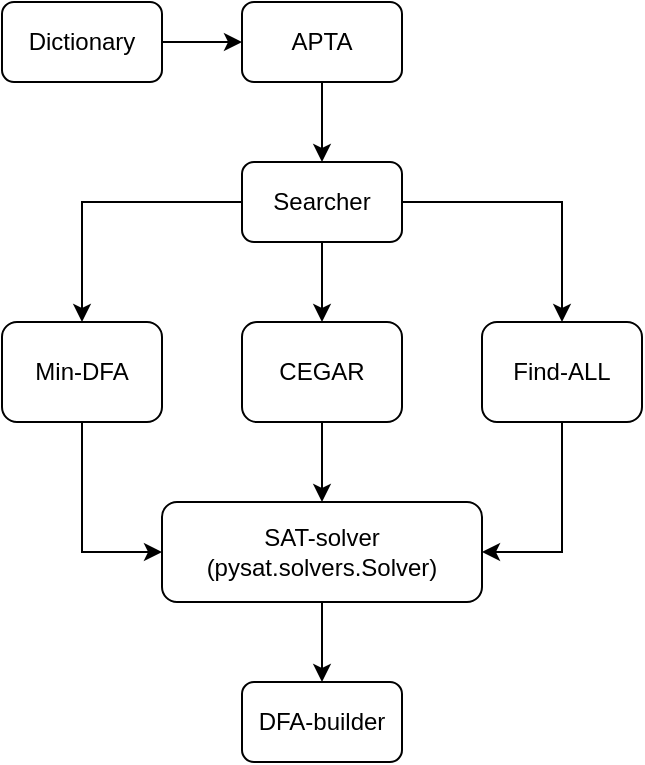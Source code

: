 <mxfile version="13.8.5" type="device" pages="4"><diagram id="UI6EhXO4541W2Cjc2Ph_" name="overall"><mxGraphModel dx="1104" dy="531" grid="1" gridSize="10" guides="1" tooltips="1" connect="1" arrows="1" fold="1" page="1" pageScale="1" pageWidth="850" pageHeight="1100" math="0" shadow="0"><root><mxCell id="0"/><mxCell id="1" parent="0"/><mxCell id="AEsrXafkMakyzMRekHRZ-14" style="edgeStyle=orthogonalEdgeStyle;rounded=0;orthogonalLoop=1;jettySize=auto;html=1;entryX=0;entryY=0.5;entryDx=0;entryDy=0;startArrow=none;startFill=0;" parent="1" source="AEsrXafkMakyzMRekHRZ-3" target="AEsrXafkMakyzMRekHRZ-4" edge="1"><mxGeometry relative="1" as="geometry"/></mxCell><mxCell id="AEsrXafkMakyzMRekHRZ-3" value="Dictionary" style="rounded=1;whiteSpace=wrap;html=1;" parent="1" vertex="1"><mxGeometry x="140" y="70" width="80" height="40" as="geometry"/></mxCell><mxCell id="AEsrXafkMakyzMRekHRZ-15" style="edgeStyle=orthogonalEdgeStyle;rounded=0;orthogonalLoop=1;jettySize=auto;html=1;startArrow=none;startFill=0;entryX=0.5;entryY=0;entryDx=0;entryDy=0;" parent="1" source="AEsrXafkMakyzMRekHRZ-4" target="AEsrXafkMakyzMRekHRZ-5" edge="1"><mxGeometry relative="1" as="geometry"><mxPoint x="300" y="140" as="targetPoint"/></mxGeometry></mxCell><mxCell id="AEsrXafkMakyzMRekHRZ-4" value="APTA" style="rounded=1;whiteSpace=wrap;html=1;" parent="1" vertex="1"><mxGeometry x="260" y="70" width="80" height="40" as="geometry"/></mxCell><mxCell id="AEsrXafkMakyzMRekHRZ-16" style="edgeStyle=orthogonalEdgeStyle;rounded=0;orthogonalLoop=1;jettySize=auto;html=1;entryX=0.5;entryY=0;entryDx=0;entryDy=0;startArrow=none;startFill=0;" parent="1" source="AEsrXafkMakyzMRekHRZ-5" target="AEsrXafkMakyzMRekHRZ-7" edge="1"><mxGeometry relative="1" as="geometry"/></mxCell><mxCell id="AEsrXafkMakyzMRekHRZ-17" style="edgeStyle=orthogonalEdgeStyle;rounded=0;orthogonalLoop=1;jettySize=auto;html=1;entryX=0.5;entryY=0;entryDx=0;entryDy=0;startArrow=none;startFill=0;" parent="1" source="AEsrXafkMakyzMRekHRZ-5" target="AEsrXafkMakyzMRekHRZ-8" edge="1"><mxGeometry relative="1" as="geometry"/></mxCell><mxCell id="AEsrXafkMakyzMRekHRZ-18" style="edgeStyle=orthogonalEdgeStyle;rounded=0;orthogonalLoop=1;jettySize=auto;html=1;entryX=0.5;entryY=0;entryDx=0;entryDy=0;startArrow=none;startFill=0;" parent="1" source="AEsrXafkMakyzMRekHRZ-5" target="AEsrXafkMakyzMRekHRZ-9" edge="1"><mxGeometry relative="1" as="geometry"/></mxCell><mxCell id="AEsrXafkMakyzMRekHRZ-5" value="Searcher" style="rounded=1;whiteSpace=wrap;html=1;" parent="1" vertex="1"><mxGeometry x="260" y="150" width="80" height="40" as="geometry"/></mxCell><mxCell id="AEsrXafkMakyzMRekHRZ-20" style="edgeStyle=orthogonalEdgeStyle;rounded=0;orthogonalLoop=1;jettySize=auto;html=1;entryX=0.5;entryY=0;entryDx=0;entryDy=0;startArrow=none;startFill=0;" parent="1" source="AEsrXafkMakyzMRekHRZ-7" target="AEsrXafkMakyzMRekHRZ-12" edge="1"><mxGeometry relative="1" as="geometry"/></mxCell><mxCell id="AEsrXafkMakyzMRekHRZ-7" value="CEGAR" style="rounded=1;whiteSpace=wrap;html=1;" parent="1" vertex="1"><mxGeometry x="260" y="230" width="80" height="50" as="geometry"/></mxCell><mxCell id="AEsrXafkMakyzMRekHRZ-22" style="edgeStyle=orthogonalEdgeStyle;rounded=0;orthogonalLoop=1;jettySize=auto;html=1;entryX=0;entryY=0.5;entryDx=0;entryDy=0;startArrow=none;startFill=0;exitX=0.5;exitY=1;exitDx=0;exitDy=0;" parent="1" source="AEsrXafkMakyzMRekHRZ-8" target="AEsrXafkMakyzMRekHRZ-12" edge="1"><mxGeometry relative="1" as="geometry"/></mxCell><mxCell id="AEsrXafkMakyzMRekHRZ-8" value="Min-DFA" style="rounded=1;whiteSpace=wrap;html=1;" parent="1" vertex="1"><mxGeometry x="140" y="230" width="80" height="50" as="geometry"/></mxCell><mxCell id="AEsrXafkMakyzMRekHRZ-19" style="edgeStyle=orthogonalEdgeStyle;rounded=0;orthogonalLoop=1;jettySize=auto;html=1;entryX=1;entryY=0.5;entryDx=0;entryDy=0;startArrow=none;startFill=0;exitX=0.5;exitY=1;exitDx=0;exitDy=0;" parent="1" source="AEsrXafkMakyzMRekHRZ-9" target="AEsrXafkMakyzMRekHRZ-12" edge="1"><mxGeometry relative="1" as="geometry"/></mxCell><mxCell id="AEsrXafkMakyzMRekHRZ-9" value="Find-ALL" style="rounded=1;whiteSpace=wrap;html=1;" parent="1" vertex="1"><mxGeometry x="380" y="230" width="80" height="50" as="geometry"/></mxCell><mxCell id="AEsrXafkMakyzMRekHRZ-11" value="DFA-builder" style="rounded=1;whiteSpace=wrap;html=1;" parent="1" vertex="1"><mxGeometry x="260" y="410" width="80" height="40" as="geometry"/></mxCell><mxCell id="AEsrXafkMakyzMRekHRZ-23" style="edgeStyle=orthogonalEdgeStyle;rounded=0;orthogonalLoop=1;jettySize=auto;html=1;entryX=0.5;entryY=0;entryDx=0;entryDy=0;startArrow=none;startFill=0;" parent="1" source="AEsrXafkMakyzMRekHRZ-12" target="AEsrXafkMakyzMRekHRZ-11" edge="1"><mxGeometry relative="1" as="geometry"/></mxCell><mxCell id="AEsrXafkMakyzMRekHRZ-12" value="SAT-solver&lt;br&gt;(pysat.solvers.Solver)" style="rounded=1;whiteSpace=wrap;html=1;" parent="1" vertex="1"><mxGeometry x="220" y="320" width="160" height="50" as="geometry"/></mxCell></root></mxGraphModel></diagram><diagram id="s-fZ6Fap839oGnN63vyW" name="uml"><mxGraphModel dx="1056" dy="567" grid="1" gridSize="10" guides="1" tooltips="1" connect="1" arrows="1" fold="1" page="1" pageScale="1" pageWidth="850" pageHeight="1100" math="0" shadow="0"><root><mxCell id="tzdY98Utnwm2m1E8MR4t-0"/><mxCell id="tzdY98Utnwm2m1E8MR4t-1" parent="tzdY98Utnwm2m1E8MR4t-0"/><mxCell id="8NbZgjeQa0Ky4-5Zqxc9-8" style="edgeStyle=orthogonalEdgeStyle;rounded=0;orthogonalLoop=1;jettySize=auto;html=1;endArrow=none;endFill=0;startArrow=diamondThin;startFill=0;startSize=10;jumpSize=6;jumpStyle=none;" parent="tzdY98Utnwm2m1E8MR4t-1" source="8NbZgjeQa0Ky4-5Zqxc9-9" target="tzdY98Utnwm2m1E8MR4t-42" edge="1"><mxGeometry relative="1" as="geometry"><Array as="points"><mxPoint x="380" y="221"/><mxPoint x="380" y="345"/></Array></mxGeometry></mxCell><mxCell id="8NbZgjeQa0Ky4-5Zqxc9-19" style="edgeStyle=orthogonalEdgeStyle;rounded=0;orthogonalLoop=1;jettySize=auto;html=1;endArrow=none;endFill=0;startArrow=diamondThin;startFill=0;startSize=10;" parent="tzdY98Utnwm2m1E8MR4t-1" source="8NbZgjeQa0Ky4-5Zqxc9-10" target="8NbZgjeQa0Ky4-5Zqxc9-16" edge="1"><mxGeometry relative="1" as="geometry"><Array as="points"><mxPoint x="360" y="195"/><mxPoint x="360" y="225"/></Array></mxGeometry></mxCell><mxCell id="8NbZgjeQa0Ky4-5Zqxc9-22" style="edgeStyle=orthogonalEdgeStyle;rounded=0;orthogonalLoop=1;jettySize=auto;html=1;endArrow=none;endFill=0;startArrow=diamondThin;startFill=0;startSize=10;" parent="tzdY98Utnwm2m1E8MR4t-1" source="mf8SPEl_xhzNGOwbbLGI-25" target="tzdY98Utnwm2m1E8MR4t-24" edge="1"><mxGeometry relative="1" as="geometry"><Array as="points"><mxPoint x="690" y="247"/><mxPoint x="690" y="285"/></Array></mxGeometry></mxCell><mxCell id="_4c4Aip_WspLR_s8Aqdm-5" value="«interface»&lt;br&gt;&lt;b&gt;SAT Solver&lt;br&gt;&lt;font face=&quot;Lucida Console&quot;&gt;(pysat.solvers.Solver)&lt;/font&gt;&lt;br&gt;&lt;/b&gt;" style="html=1;rounded=0;shadow=0;glass=0;fillColor=none;" parent="tzdY98Utnwm2m1E8MR4t-1" vertex="1"><mxGeometry x="735" y="170" width="185" height="50" as="geometry"/></mxCell><mxCell id="_4c4Aip_WspLR_s8Aqdm-6" style="edgeStyle=orthogonalEdgeStyle;rounded=0;orthogonalLoop=1;jettySize=auto;html=1;endArrow=open;endFill=0;startArrow=none;startFill=0;endSize=10;" parent="tzdY98Utnwm2m1E8MR4t-1" source="8NbZgjeQa0Ky4-5Zqxc9-4" target="_4c4Aip_WspLR_s8Aqdm-5" edge="1"><mxGeometry relative="1" as="geometry"><Array as="points"><mxPoint x="690" y="195"/><mxPoint x="690" y="195"/></Array></mxGeometry></mxCell><mxCell id="8NbZgjeQa0Ky4-5Zqxc9-12" value="APTA" style="swimlane;fontStyle=1;align=center;verticalAlign=top;childLayout=stackLayout;horizontal=1;startSize=26;horizontalStack=0;resizeParent=1;resizeParentMax=0;resizeLast=0;collapsible=1;marginBottom=0;rounded=0;shadow=0;glass=0;fillColor=none;sketch=0;" parent="tzdY98Utnwm2m1E8MR4t-1" vertex="1"><mxGeometry x="150" y="130" width="180" height="52" as="geometry"/></mxCell><mxCell id="mf8SPEl_xhzNGOwbbLGI-5" value="+ add_example(example: str)" style="text;strokeColor=none;fillColor=none;align=left;verticalAlign=top;spacingLeft=4;spacingRight=4;overflow=hidden;rotatable=0;points=[[0,0.5],[1,0.5]];portConstraint=eastwest;" parent="8NbZgjeQa0Ky4-5Zqxc9-12" vertex="1"><mxGeometry y="26" width="180" height="26" as="geometry"/></mxCell><mxCell id="mf8SPEl_xhzNGOwbbLGI-16" style="edgeStyle=orthogonalEdgeStyle;rounded=0;orthogonalLoop=1;jettySize=auto;html=1;dashed=1;startArrow=none;startFill=0;endArrow=open;endFill=0;startSize=6;endSize=10;" parent="tzdY98Utnwm2m1E8MR4t-1" source="8NbZgjeQa0Ky4-5Zqxc9-4" target="mf8SPEl_xhzNGOwbbLGI-6" edge="1"><mxGeometry relative="1" as="geometry"><Array as="points"><mxPoint x="530" y="340"/><mxPoint x="530" y="340"/></Array></mxGeometry></mxCell><mxCell id="8NbZgjeQa0Ky4-5Zqxc9-4" value="LSUS" style="swimlane;fontStyle=1;align=center;verticalAlign=top;childLayout=stackLayout;horizontal=1;startSize=26;horizontalStack=0;resizeParent=1;resizeParentMax=0;resizeLast=0;collapsible=1;marginBottom=0;rounded=0;shadow=0;glass=0;fillColor=none;" parent="tzdY98Utnwm2m1E8MR4t-1" vertex="1"><mxGeometry x="400" y="130" width="260" height="164" as="geometry"/></mxCell><mxCell id="8NbZgjeQa0Ky4-5Zqxc9-5" value="+ apta: APTA" style="text;strokeColor=none;fillColor=none;align=left;verticalAlign=top;spacingLeft=4;spacingRight=4;overflow=hidden;rotatable=0;points=[[0,0.5],[1,0.5]];portConstraint=eastwest;" parent="8NbZgjeQa0Ky4-5Zqxc9-4" vertex="1"><mxGeometry y="26" width="260" height="26" as="geometry"/></mxCell><mxCell id="8NbZgjeQa0Ky4-5Zqxc9-10" value="+ ig: InconsistencyGraph" style="text;strokeColor=none;fillColor=none;align=left;verticalAlign=top;spacingLeft=4;spacingRight=4;overflow=hidden;rotatable=0;points=[[0,0.5],[1,0.5]];portConstraint=eastwest;" parent="8NbZgjeQa0Ky4-5Zqxc9-4" vertex="1"><mxGeometry y="52" width="260" height="26" as="geometry"/></mxCell><mxCell id="8NbZgjeQa0Ky4-5Zqxc9-9" value="+ cg: ClauseGenerator" style="text;strokeColor=none;fillColor=none;align=left;verticalAlign=top;spacingLeft=4;spacingRight=4;overflow=hidden;rotatable=0;points=[[0,0.5],[1,0.5]];portConstraint=eastwest;" parent="8NbZgjeQa0Ky4-5Zqxc9-4" vertex="1"><mxGeometry y="78" width="260" height="26" as="geometry"/></mxCell><mxCell id="mf8SPEl_xhzNGOwbbLGI-25" value="+ ep: ExamplesProvider" style="text;strokeColor=none;fillColor=none;align=left;verticalAlign=top;spacingLeft=4;spacingRight=4;overflow=hidden;rotatable=0;points=[[0,0.5],[1,0.5]];portConstraint=eastwest;" parent="8NbZgjeQa0Ky4-5Zqxc9-4" vertex="1"><mxGeometry y="104" width="260" height="26" as="geometry"/></mxCell><mxCell id="8NbZgjeQa0Ky4-5Zqxc9-6" value="" style="line;strokeWidth=1;fillColor=none;align=left;verticalAlign=middle;spacingTop=-1;spacingLeft=3;spacingRight=3;rotatable=0;labelPosition=right;points=[];portConstraint=eastwest;" parent="8NbZgjeQa0Ky4-5Zqxc9-4" vertex="1"><mxGeometry y="130" width="260" height="8" as="geometry"/></mxCell><mxCell id="8NbZgjeQa0Ky4-5Zqxc9-7" value="+ search(lower_bound, upper_bound): DFA" style="text;strokeColor=none;fillColor=none;align=left;verticalAlign=top;spacingLeft=4;spacingRight=4;overflow=hidden;rotatable=0;points=[[0,0.5],[1,0.5]];portConstraint=eastwest;" parent="8NbZgjeQa0Ky4-5Zqxc9-4" vertex="1"><mxGeometry y="138" width="260" height="26" as="geometry"/></mxCell><mxCell id="8NbZgjeQa0Ky4-5Zqxc9-16" value="InconsistencyGraph" style="swimlane;fontStyle=1;align=center;verticalAlign=top;childLayout=stackLayout;horizontal=1;startSize=30;horizontalStack=0;resizeParent=1;resizeParentMax=0;resizeLast=0;collapsible=1;marginBottom=0;rounded=0;shadow=0;glass=0;fillColor=none;" parent="tzdY98Utnwm2m1E8MR4t-1" vertex="1"><mxGeometry x="150" y="210" width="180" height="90" as="geometry"/></mxCell><mxCell id="mf8SPEl_xhzNGOwbbLGI-18" value="+ apta: APTA" style="text;strokeColor=none;fillColor=none;align=left;verticalAlign=top;spacingLeft=4;spacingRight=4;overflow=hidden;rotatable=0;points=[[0,0.5],[1,0.5]];portConstraint=eastwest;" parent="8NbZgjeQa0Ky4-5Zqxc9-16" vertex="1"><mxGeometry y="30" width="180" height="26" as="geometry"/></mxCell><mxCell id="mf8SPEl_xhzNGOwbbLGI-24" value="" style="line;strokeWidth=1;fillColor=none;align=left;verticalAlign=middle;spacingTop=-1;spacingLeft=3;spacingRight=3;rotatable=0;labelPosition=right;points=[];portConstraint=eastwest;rounded=0;shadow=0;glass=0;sketch=0;" parent="8NbZgjeQa0Ky4-5Zqxc9-16" vertex="1"><mxGeometry y="56" width="180" height="8" as="geometry"/></mxCell><mxCell id="mf8SPEl_xhzNGOwbbLGI-22" value="+ update(new_nodes_from: int)" style="text;strokeColor=none;fillColor=none;align=left;verticalAlign=top;spacingLeft=4;spacingRight=4;overflow=hidden;rotatable=0;points=[[0,0.5],[1,0.5]];portConstraint=eastwest;" parent="8NbZgjeQa0Ky4-5Zqxc9-16" vertex="1"><mxGeometry y="64" width="180" height="26" as="geometry"/></mxCell><mxCell id="mf8SPEl_xhzNGOwbbLGI-6" value="DFA" style="swimlane;fontStyle=1;align=center;verticalAlign=top;childLayout=stackLayout;horizontal=1;startSize=26;horizontalStack=0;resizeParent=1;resizeParentMax=0;resizeLast=0;collapsible=1;marginBottom=0;rounded=0;shadow=0;glass=0;sketch=0;" parent="tzdY98Utnwm2m1E8MR4t-1" vertex="1"><mxGeometry x="400" y="380" width="260" height="170" as="geometry"/></mxCell><mxCell id="mf8SPEl_xhzNGOwbbLGI-7" value="+ states: List[DFA.State]" style="text;strokeColor=none;fillColor=none;align=left;verticalAlign=top;spacingLeft=4;spacingRight=4;overflow=hidden;rotatable=0;points=[[0,0.5],[1,0.5]];portConstraint=eastwest;" parent="mf8SPEl_xhzNGOwbbLGI-6" vertex="1"><mxGeometry y="26" width="260" height="26" as="geometry"/></mxCell><mxCell id="mf8SPEl_xhzNGOwbbLGI-8" value="" style="line;strokeWidth=1;fillColor=none;align=left;verticalAlign=middle;spacingTop=-1;spacingLeft=3;spacingRight=3;rotatable=0;labelPosition=right;points=[];portConstraint=eastwest;" parent="mf8SPEl_xhzNGOwbbLGI-6" vertex="1"><mxGeometry y="52" width="260" height="8" as="geometry"/></mxCell><mxCell id="mf8SPEl_xhzNGOwbbLGI-9" value="+ add_state(accepting: bool)" style="text;strokeColor=none;fillColor=none;align=left;verticalAlign=top;spacingLeft=4;spacingRight=4;overflow=hidden;rotatable=0;points=[[0,0.5],[1,0.5]];portConstraint=eastwest;" parent="mf8SPEl_xhzNGOwbbLGI-6" vertex="1"><mxGeometry y="60" width="260" height="26" as="geometry"/></mxCell><mxCell id="mf8SPEl_xhzNGOwbbLGI-10" value="+ add_transition(from: int, label: str, to: int)" style="text;strokeColor=none;fillColor=none;align=left;verticalAlign=top;spacingLeft=4;spacingRight=4;overflow=hidden;rotatable=0;points=[[0,0.5],[1,0.5]];portConstraint=eastwest;" parent="mf8SPEl_xhzNGOwbbLGI-6" vertex="1"><mxGeometry y="86" width="260" height="26" as="geometry"/></mxCell><mxCell id="mf8SPEl_xhzNGOwbbLGI-15" value="+ run(word: List[str]): bool" style="text;strokeColor=none;fillColor=none;align=left;verticalAlign=top;spacingLeft=4;spacingRight=4;overflow=hidden;rotatable=0;points=[[0,0.5],[1,0.5]];portConstraint=eastwest;" parent="mf8SPEl_xhzNGOwbbLGI-6" vertex="1"><mxGeometry y="112" width="260" height="26" as="geometry"/></mxCell><mxCell id="mf8SPEl_xhzNGOwbbLGI-29" value="+ check_consistency(examples: List[str]): bool" style="text;strokeColor=none;fillColor=none;align=left;verticalAlign=top;spacingLeft=4;spacingRight=4;overflow=hidden;rotatable=0;points=[[0,0.5],[1,0.5]];portConstraint=eastwest;" parent="mf8SPEl_xhzNGOwbbLGI-6" vertex="1"><mxGeometry y="138" width="260" height="32" as="geometry"/></mxCell><mxCell id="mf8SPEl_xhzNGOwbbLGI-11" style="edgeStyle=orthogonalEdgeStyle;rounded=0;orthogonalLoop=1;jettySize=auto;html=1;endArrow=none;endFill=0;startArrow=diamondThin;startFill=0;strokeWidth=1;startSize=10;" parent="tzdY98Utnwm2m1E8MR4t-1" source="8NbZgjeQa0Ky4-5Zqxc9-5" target="8NbZgjeQa0Ky4-5Zqxc9-12" edge="1"><mxGeometry relative="1" as="geometry"><Array as="points"><mxPoint x="360" y="169"/><mxPoint x="360" y="150"/></Array></mxGeometry></mxCell><mxCell id="tzdY98Utnwm2m1E8MR4t-29" value="LinearAbsolute&#10;ExamplesProvider" style="swimlane;fontStyle=0;childLayout=stackLayout;horizontal=1;startSize=40;fillColor=none;horizontalStack=0;resizeParent=1;resizeParentMax=0;resizeLast=0;collapsible=1;marginBottom=0;spacingTop=0;spacingBottom=0;spacing=0;swimlaneLine=1;verticalAlign=top;shadow=0;rounded=0;" parent="tzdY98Utnwm2m1E8MR4t-1" vertex="1"><mxGeometry x="792.5" y="380" width="130" height="50" as="geometry"/></mxCell><mxCell id="tzdY98Utnwm2m1E8MR4t-37" value="GeometryProgression&#10;ExamplesProvider" style="swimlane;fontStyle=0;childLayout=stackLayout;horizontal=1;startSize=40;horizontalStack=0;resizeParent=1;resizeParentMax=0;resizeLast=0;collapsible=1;marginBottom=0;swimlaneLine=1;verticalAlign=top;fillColor=none;" parent="tzdY98Utnwm2m1E8MR4t-1" vertex="1"><mxGeometry x="792.5" y="520" width="130" height="50" as="geometry"/></mxCell><mxCell id="tzdY98Utnwm2m1E8MR4t-38" value="NonCegar&#10;ExamplesProvider" style="swimlane;fontStyle=0;childLayout=stackLayout;horizontal=1;startSize=40;fillColor=none;horizontalStack=0;resizeParent=1;resizeParentMax=0;resizeLast=0;collapsible=1;marginBottom=0;swimlaneLine=1;" parent="tzdY98Utnwm2m1E8MR4t-1" vertex="1"><mxGeometry x="792.5" y="590" width="130" height="50" as="geometry"/></mxCell><mxCell id="tzdY98Utnwm2m1E8MR4t-33" value="LinearRelative&#10;ExamplesProvider" style="swimlane;fontStyle=0;childLayout=stackLayout;horizontal=1;startSize=40;fillColor=none;horizontalStack=0;resizeParent=1;resizeParentMax=0;resizeLast=0;collapsible=1;marginBottom=0;verticalAlign=top;swimlaneLine=1;" parent="tzdY98Utnwm2m1E8MR4t-1" vertex="1"><mxGeometry x="792.5" y="450" width="130" height="50" as="geometry"/></mxCell><mxCell id="tzdY98Utnwm2m1E8MR4t-24" value="ExamplesProvider" style="swimlane;fontStyle=1;align=center;verticalAlign=top;childLayout=stackLayout;horizontal=1;startSize=30;horizontalStack=0;resizeParent=1;resizeParentMax=0;resizeLast=0;collapsible=1;marginBottom=0;" parent="tzdY98Utnwm2m1E8MR4t-1" vertex="1"><mxGeometry x="712.5" y="270" width="230" height="90" as="geometry"><mxRectangle x="425" y="60" width="140" height="26" as="alternateBounds"/></mxGeometry></mxCell><mxCell id="tzdY98Utnwm2m1E8MR4t-25" value="+ examples: List[str]" style="text;strokeColor=none;fillColor=none;align=left;verticalAlign=top;spacingLeft=4;spacingRight=4;overflow=hidden;rotatable=0;points=[[0,0.5],[1,0.5]];portConstraint=eastwest;" parent="tzdY98Utnwm2m1E8MR4t-24" vertex="1"><mxGeometry y="30" width="230" height="24" as="geometry"/></mxCell><mxCell id="tzdY98Utnwm2m1E8MR4t-26" value="" style="line;strokeWidth=1;fillColor=none;align=left;verticalAlign=middle;spacingTop=-1;spacingLeft=3;spacingRight=3;rotatable=0;labelPosition=right;points=[];portConstraint=eastwest;" parent="tzdY98Utnwm2m1E8MR4t-24" vertex="1"><mxGeometry y="54" width="230" height="8" as="geometry"/></mxCell><mxCell id="tzdY98Utnwm2m1E8MR4t-27" value="+ get_counter_examples(DFA): List[str]" style="text;strokeColor=none;fillColor=none;align=left;verticalAlign=top;spacingLeft=4;spacingRight=4;overflow=hidden;rotatable=0;points=[[0,0.5],[1,0.5]];portConstraint=eastwest;" parent="tzdY98Utnwm2m1E8MR4t-24" vertex="1"><mxGeometry y="62" width="230" height="28" as="geometry"/></mxCell><mxCell id="tzdY98Utnwm2m1E8MR4t-35" style="edgeStyle=orthogonalEdgeStyle;rounded=0;orthogonalLoop=1;jettySize=auto;html=1;endArrow=none;endFill=0;" parent="tzdY98Utnwm2m1E8MR4t-1" source="tzdY98Utnwm2m1E8MR4t-29" edge="1"><mxGeometry x="582.5" y="260" as="geometry"><Array as="points"><mxPoint x="772.5" y="405"/></Array><mxPoint x="773" y="405" as="targetPoint"/></mxGeometry></mxCell><mxCell id="tzdY98Utnwm2m1E8MR4t-41" style="edgeStyle=orthogonalEdgeStyle;rounded=0;orthogonalLoop=1;jettySize=auto;html=1;endArrow=none;endFill=0;" parent="tzdY98Utnwm2m1E8MR4t-1" source="tzdY98Utnwm2m1E8MR4t-37" edge="1"><mxGeometry x="582.5" y="260" as="geometry"><Array as="points"><mxPoint x="772.5" y="545"/></Array><mxPoint x="773" y="545" as="targetPoint"/></mxGeometry></mxCell><mxCell id="tzdY98Utnwm2m1E8MR4t-40" style="edgeStyle=orthogonalEdgeStyle;rounded=0;orthogonalLoop=1;jettySize=auto;html=1;endArrow=block;endFill=0;endSize=10;" parent="tzdY98Utnwm2m1E8MR4t-1" source="tzdY98Utnwm2m1E8MR4t-38" target="tzdY98Utnwm2m1E8MR4t-24" edge="1"><mxGeometry x="582.5" y="260" as="geometry"><mxPoint x="1032.5" y="605" as="sourcePoint"/><mxPoint x="809.534" y="356" as="targetPoint"/><Array as="points"><mxPoint x="772.5" y="615"/></Array></mxGeometry></mxCell><mxCell id="tzdY98Utnwm2m1E8MR4t-34" style="edgeStyle=orthogonalEdgeStyle;rounded=0;orthogonalLoop=1;jettySize=auto;html=1;endArrow=none;endFill=0;startSize=6;endSize=6;" parent="tzdY98Utnwm2m1E8MR4t-1" source="tzdY98Utnwm2m1E8MR4t-33" edge="1"><mxGeometry x="582.5" y="260" as="geometry"><mxPoint x="783.5" y="475" as="sourcePoint"/><mxPoint x="773" y="475" as="targetPoint"/><Array as="points"><mxPoint x="772.5" y="475"/></Array></mxGeometry></mxCell><mxCell id="tzdY98Utnwm2m1E8MR4t-42" value="ClauseGenerator" style="swimlane;fontStyle=1;align=center;verticalAlign=top;childLayout=stackLayout;horizontal=1;startSize=26;horizontalStack=0;resizeParent=1;resizeParentMax=0;resizeLast=0;collapsible=1;marginBottom=0;" parent="tzdY98Utnwm2m1E8MR4t-1" vertex="1"><mxGeometry x="100" y="330" width="230" height="100" as="geometry"><mxRectangle x="425" y="60" width="140" height="26" as="alternateBounds"/></mxGeometry></mxCell><mxCell id="tzdY98Utnwm2m1E8MR4t-44" value="" style="line;strokeWidth=1;fillColor=none;align=left;verticalAlign=middle;spacingTop=-1;spacingLeft=3;spacingRight=3;rotatable=0;labelPosition=right;points=[];portConstraint=eastwest;" parent="tzdY98Utnwm2m1E8MR4t-42" vertex="1"><mxGeometry y="26" width="230" height="8" as="geometry"/></mxCell><mxCell id="tzdY98Utnwm2m1E8MR4t-56" value="+ generate(solver: Solver, size: int)" style="text;strokeColor=none;fillColor=none;align=left;verticalAlign=top;spacingLeft=4;spacingRight=4;overflow=hidden;rotatable=0;points=[[0,0.5],[1,0.5]];portConstraint=eastwest;" parent="tzdY98Utnwm2m1E8MR4t-42" vertex="1"><mxGeometry y="34" width="230" height="26" as="geometry"/></mxCell><mxCell id="tzdY98Utnwm2m1E8MR4t-45" value="+ generate_with_new_counterexamples&#10;    (solver: Solver, size: int)" style="text;strokeColor=none;fillColor=none;align=left;verticalAlign=top;spacingLeft=4;spacingRight=4;overflow=hidden;rotatable=0;points=[[0,0.5],[1,0.5]];portConstraint=eastwest;" parent="tzdY98Utnwm2m1E8MR4t-42" vertex="1"><mxGeometry y="60" width="230" height="40" as="geometry"/></mxCell><mxCell id="tzdY98Utnwm2m1E8MR4t-66" value="NoSymBreaking&#10;ClausesGenerator" style="swimlane;fontStyle=0;childLayout=stackLayout;horizontal=1;startSize=40;fillColor=none;horizontalStack=0;resizeParent=1;resizeParentMax=0;resizeLast=0;collapsible=1;marginBottom=0;rounded=0;shadow=0;" parent="tzdY98Utnwm2m1E8MR4t-1" vertex="1"><mxGeometry x="120" y="590" width="140" height="50" as="geometry"/></mxCell><mxCell id="tzdY98Utnwm2m1E8MR4t-65" value="TightBFS SymBreaking&#10;ClausesGenerator" style="swimlane;fontStyle=0;childLayout=stackLayout;horizontal=1;startSize=40;fillColor=none;horizontalStack=0;resizeParent=1;resizeParentMax=0;resizeLast=0;collapsible=1;marginBottom=0;rounded=0;shadow=0;" parent="tzdY98Utnwm2m1E8MR4t-1" vertex="1"><mxGeometry x="120" y="520" width="140" height="50" as="geometry"/></mxCell><mxCell id="tzdY98Utnwm2m1E8MR4t-61" value="BFS SymBreaking&#10;ClausesGenerator" style="swimlane;fontStyle=0;childLayout=stackLayout;horizontal=1;startSize=40;fillColor=none;horizontalStack=0;resizeParent=1;resizeParentMax=0;resizeLast=0;collapsible=1;marginBottom=0;rounded=0;shadow=0;" parent="tzdY98Utnwm2m1E8MR4t-1" vertex="1"><mxGeometry x="120" y="450" width="140" height="50" as="geometry"/></mxCell><mxCell id="tzdY98Utnwm2m1E8MR4t-67" style="edgeStyle=orthogonalEdgeStyle;rounded=0;orthogonalLoop=1;jettySize=auto;html=1;endArrow=none;endFill=0;" parent="tzdY98Utnwm2m1E8MR4t-1" source="tzdY98Utnwm2m1E8MR4t-61" edge="1"><mxGeometry x="30" y="366" as="geometry"><Array as="points"><mxPoint x="280" y="470"/></Array><mxPoint x="280" y="470" as="targetPoint"/></mxGeometry></mxCell><mxCell id="tzdY98Utnwm2m1E8MR4t-68" style="edgeStyle=orthogonalEdgeStyle;rounded=0;orthogonalLoop=1;jettySize=auto;html=1;endArrow=none;endFill=0;" parent="tzdY98Utnwm2m1E8MR4t-1" source="tzdY98Utnwm2m1E8MR4t-65" edge="1"><mxGeometry x="30" y="366" as="geometry"><Array as="points"><mxPoint x="280" y="540"/></Array><mxPoint x="280" y="540" as="targetPoint"/></mxGeometry></mxCell><mxCell id="tzdY98Utnwm2m1E8MR4t-69" style="edgeStyle=orthogonalEdgeStyle;rounded=0;orthogonalLoop=1;jettySize=auto;html=1;endArrow=block;endFill=0;endSize=10;" parent="tzdY98Utnwm2m1E8MR4t-1" source="tzdY98Utnwm2m1E8MR4t-66" target="tzdY98Utnwm2m1E8MR4t-42" edge="1"><mxGeometry x="30" y="366" as="geometry"><Array as="points"><mxPoint x="280" y="610"/></Array></mxGeometry></mxCell><mxCell id="mf8SPEl_xhzNGOwbbLGI-19" style="edgeStyle=orthogonalEdgeStyle;rounded=0;orthogonalLoop=1;jettySize=auto;html=1;endArrow=none;endFill=0;startArrow=diamondThin;startFill=0;startSize=10;" parent="tzdY98Utnwm2m1E8MR4t-1" source="mf8SPEl_xhzNGOwbbLGI-18" target="8NbZgjeQa0Ky4-5Zqxc9-12" edge="1"><mxGeometry relative="1" as="geometry"><mxPoint x="400" y="299" as="sourcePoint"/><mxPoint x="320" y="116" as="targetPoint"/><Array as="points"><mxPoint x="120" y="255"/><mxPoint x="120" y="150"/></Array></mxGeometry></mxCell></root></mxGraphModel></diagram><diagram id="QV9j1V5ye3fabt44Cfbi" name="cegar"><mxGraphModel dx="898" dy="482" grid="1" gridSize="10" guides="1" tooltips="1" connect="1" arrows="1" fold="1" page="1" pageScale="1" pageWidth="850" pageHeight="1100" math="0" shadow="0"><root><mxCell id="BuFRNdyPjAquF6_o_YYg-0"/><mxCell id="BuFRNdyPjAquF6_o_YYg-1" parent="BuFRNdyPjAquF6_o_YYg-0"/><mxCell id="DpRYv2jWvjmZ_DZPyDbm-5" style="edgeStyle=orthogonalEdgeStyle;rounded=0;orthogonalLoop=1;jettySize=auto;html=1;startArrow=none;startFill=0;" parent="BuFRNdyPjAquF6_o_YYg-1" source="DpRYv2jWvjmZ_DZPyDbm-0" target="DpRYv2jWvjmZ_DZPyDbm-3" edge="1"><mxGeometry relative="1" as="geometry"><mxPoint x="100" y="270" as="targetPoint"/><Array as="points"><mxPoint x="110" y="190"/></Array></mxGeometry></mxCell><mxCell id="DpRYv2jWvjmZ_DZPyDbm-6" style="edgeStyle=orthogonalEdgeStyle;rounded=0;orthogonalLoop=1;jettySize=auto;html=1;startArrow=none;startFill=0;" parent="BuFRNdyPjAquF6_o_YYg-1" source="DpRYv2jWvjmZ_DZPyDbm-0" target="DpRYv2jWvjmZ_DZPyDbm-4" edge="1"><mxGeometry relative="1" as="geometry"><Array as="points"><mxPoint x="250" y="240"/><mxPoint x="250" y="240"/></Array></mxGeometry></mxCell><mxCell id="DpRYv2jWvjmZ_DZPyDbm-13" value="Get counterexamples" style="edgeLabel;html=1;align=left;verticalAlign=middle;resizable=0;points=[];labelBackgroundColor=none;" parent="DpRYv2jWvjmZ_DZPyDbm-6" vertex="1" connectable="0"><mxGeometry x="0.324" y="2" relative="1" as="geometry"><mxPoint x="4" y="-7" as="offset"/></mxGeometry></mxCell><mxCell id="DpRYv2jWvjmZ_DZPyDbm-14" value="Build CNF" style="edgeLabel;html=1;align=right;verticalAlign=bottom;resizable=0;points=[];labelBackgroundColor=none;spacingRight=0;spacingBottom=4;" parent="DpRYv2jWvjmZ_DZPyDbm-6" vertex="1" connectable="0"><mxGeometry x="0.324" y="2" relative="1" as="geometry"><mxPoint x="-92.03" y="-54.83" as="offset"/></mxGeometry></mxCell><mxCell id="DpRYv2jWvjmZ_DZPyDbm-8" style="edgeStyle=orthogonalEdgeStyle;rounded=0;orthogonalLoop=1;jettySize=auto;html=1;startArrow=classic;startFill=1;" parent="BuFRNdyPjAquF6_o_YYg-1" source="DpRYv2jWvjmZ_DZPyDbm-0" target="DpRYv2jWvjmZ_DZPyDbm-7" edge="1"><mxGeometry relative="1" as="geometry"><Array as="points"><mxPoint x="200" y="120"/></Array></mxGeometry></mxCell><mxCell id="DpRYv2jWvjmZ_DZPyDbm-9" value="Update APTA" style="edgeLabel;html=1;align=left;verticalAlign=middle;resizable=0;points=[];spacing=4;spacingTop=0;spacingRight=0;labelBackgroundColor=none;spacingLeft=4;" parent="DpRYv2jWvjmZ_DZPyDbm-8" vertex="1" connectable="0"><mxGeometry x="0.0" y="21" relative="1" as="geometry"><mxPoint x="-1.776e-15" y="-1.03" as="offset"/></mxGeometry></mxCell><mxCell id="yuGZKJxA4YKdAAKl1OZb-8" value="Build APTA" style="edgeLabel;html=1;align=left;verticalAlign=middle;resizable=0;points=[];spacing=4;spacingTop=0;spacingRight=0;labelBackgroundColor=none;spacingLeft=4;" parent="DpRYv2jWvjmZ_DZPyDbm-8" vertex="1" connectable="0"><mxGeometry x="0.0" y="21" relative="1" as="geometry"><mxPoint x="-80.17" y="-57.03" as="offset"/></mxGeometry></mxCell><mxCell id="DpRYv2jWvjmZ_DZPyDbm-10" style="edgeStyle=orthogonalEdgeStyle;rounded=0;orthogonalLoop=1;jettySize=auto;html=1;startArrow=classic;startFill=1;" parent="BuFRNdyPjAquF6_o_YYg-1" source="DpRYv2jWvjmZ_DZPyDbm-0" target="DpRYv2jWvjmZ_DZPyDbm-2" edge="1"><mxGeometry relative="1" as="geometry"><Array as="points"><mxPoint x="330" y="190"/><mxPoint x="330" y="190"/></Array></mxGeometry></mxCell><mxCell id="DpRYv2jWvjmZ_DZPyDbm-11" value="Try synthesize" style="edgeLabel;html=1;align=left;verticalAlign=bottom;resizable=0;points=[];labelBackgroundColor=none;spacingBottom=4;" parent="DpRYv2jWvjmZ_DZPyDbm-10" vertex="1" connectable="0"><mxGeometry x="-0.202" y="2" relative="1" as="geometry"><mxPoint x="-33.93" y="1.97" as="offset"/></mxGeometry></mxCell><mxCell id="DpRYv2jWvjmZ_DZPyDbm-0" value="Searcher&lt;br&gt;(LSUS)" style="rounded=1;whiteSpace=wrap;html=1;" parent="BuFRNdyPjAquF6_o_YYg-1" vertex="1"><mxGeometry x="170" y="160" width="120" height="60" as="geometry"/></mxCell><mxCell id="yuGZKJxA4YKdAAKl1OZb-9" value="" style="edgeStyle=orthogonalEdgeStyle;rounded=0;orthogonalLoop=1;jettySize=auto;html=1;startArrow=none;startFill=0;endArrow=classic;endFill=1;align=left;verticalAlign=middle;spacingLeft=2;" parent="BuFRNdyPjAquF6_o_YYg-1" source="DpRYv2jWvjmZ_DZPyDbm-2" target="yuGZKJxA4YKdAAKl1OZb-0" edge="1"><mxGeometry x="-0.147" relative="1" as="geometry"><Array as="points"><mxPoint x="440" y="230"/><mxPoint x="440" y="230"/></Array><mxPoint as="offset"/></mxGeometry></mxCell><mxCell id="DpRYv2jWvjmZ_DZPyDbm-2" value="DFA" style="rounded=1;whiteSpace=wrap;html=1;" parent="BuFRNdyPjAquF6_o_YYg-1" vertex="1"><mxGeometry x="400" y="170" width="80" height="40" as="geometry"/></mxCell><mxCell id="DpRYv2jWvjmZ_DZPyDbm-3" value="ClauseGenerator" style="rounded=1;whiteSpace=wrap;html=1;" parent="BuFRNdyPjAquF6_o_YYg-1" vertex="1"><mxGeometry x="50" y="257" width="120" height="40" as="geometry"/></mxCell><mxCell id="DpRYv2jWvjmZ_DZPyDbm-4" value="ExamplesProvider" style="rounded=1;whiteSpace=wrap;html=1;" parent="BuFRNdyPjAquF6_o_YYg-1" vertex="1"><mxGeometry x="210" y="257" width="120" height="40" as="geometry"/></mxCell><mxCell id="DpRYv2jWvjmZ_DZPyDbm-7" value="APTA" style="rounded=1;whiteSpace=wrap;html=1;" parent="BuFRNdyPjAquF6_o_YYg-1" vertex="1"><mxGeometry x="70" y="100" width="80" height="40" as="geometry"/></mxCell><mxCell id="yuGZKJxA4YKdAAKl1OZb-7" style="edgeStyle=orthogonalEdgeStyle;rounded=0;orthogonalLoop=1;jettySize=auto;html=1;startArrow=classic;startFill=1;endArrow=none;endFill=0;" parent="BuFRNdyPjAquF6_o_YYg-1" source="mYTcPEyCPpQLJ0L_UZTb-0" target="DpRYv2jWvjmZ_DZPyDbm-0" edge="1"><mxGeometry relative="1" as="geometry"><Array as="points"><mxPoint x="380" y="190"/></Array></mxGeometry></mxCell><mxCell id="mYTcPEyCPpQLJ0L_UZTb-0" value="SAT-solver&lt;br&gt;(pysat.solvers.Solver)" style="rounded=1;whiteSpace=wrap;html=1;" parent="BuFRNdyPjAquF6_o_YYg-1" vertex="1"><mxGeometry x="300" y="60" width="160" height="50" as="geometry"/></mxCell><mxCell id="yuGZKJxA4YKdAAKl1OZb-0" value="Final DFA" style="rounded=1;whiteSpace=wrap;html=1;" parent="BuFRNdyPjAquF6_o_YYg-1" vertex="1"><mxGeometry x="400" y="257" width="80" height="40" as="geometry"/></mxCell><mxCell id="yuGZKJxA4YKdAAKl1OZb-6" style="edgeStyle=orthogonalEdgeStyle;rounded=0;orthogonalLoop=1;jettySize=auto;html=1;startArrow=none;startFill=0;" parent="BuFRNdyPjAquF6_o_YYg-1" source="yuGZKJxA4YKdAAKl1OZb-5" target="DpRYv2jWvjmZ_DZPyDbm-7" edge="1"><mxGeometry relative="1" as="geometry"/></mxCell><mxCell id="yuGZKJxA4YKdAAKl1OZb-5" value="Dict" style="rounded=1;whiteSpace=wrap;html=1;" parent="BuFRNdyPjAquF6_o_YYg-1" vertex="1"><mxGeometry x="70" y="30" width="80" height="40" as="geometry"/></mxCell></root></mxGraphModel></diagram><diagram id="svpJ6YjdEcARR_AzWELj" name="stuff"><mxGraphModel dx="898" dy="482" grid="1" gridSize="10" guides="1" tooltips="1" connect="1" arrows="1" fold="1" page="1" pageScale="1" pageWidth="850" pageHeight="1100" math="0" shadow="0"><root><mxCell id="Zkw9q44IGYhvkYnDsYht-0"/><mxCell id="Zkw9q44IGYhvkYnDsYht-1" parent="Zkw9q44IGYhvkYnDsYht-0"/><mxCell id="OwklXBUBMPdcuV8zDR8b-0" value="ClauseGenerator" style="rounded=1;whiteSpace=wrap;html=1;" parent="Zkw9q44IGYhvkYnDsYht-1" vertex="1"><mxGeometry x="110" y="50" width="120" height="40" as="geometry"/></mxCell><mxCell id="OwklXBUBMPdcuV8zDR8b-1" style="edgeStyle=orthogonalEdgeStyle;rounded=0;orthogonalLoop=1;jettySize=auto;html=1;entryX=0.25;entryY=1;entryDx=0;entryDy=0;endArrow=block;endFill=0;" parent="Zkw9q44IGYhvkYnDsYht-1" source="OwklXBUBMPdcuV8zDR8b-2" target="OwklXBUBMPdcuV8zDR8b-0" edge="1"><mxGeometry relative="1" as="geometry"/></mxCell><mxCell id="OwklXBUBMPdcuV8zDR8b-2" value="BFS SymBreaking&lt;br&gt;ClauseGenerator" style="rounded=1;whiteSpace=wrap;html=1;" parent="Zkw9q44IGYhvkYnDsYht-1" vertex="1"><mxGeometry x="30" y="130" width="120" height="40" as="geometry"/></mxCell><mxCell id="OwklXBUBMPdcuV8zDR8b-3" style="edgeStyle=orthogonalEdgeStyle;rounded=0;orthogonalLoop=1;jettySize=auto;html=1;entryX=0.75;entryY=1;entryDx=0;entryDy=0;endArrow=block;endFill=0;" parent="Zkw9q44IGYhvkYnDsYht-1" source="OwklXBUBMPdcuV8zDR8b-4" target="OwklXBUBMPdcuV8zDR8b-0" edge="1"><mxGeometry relative="1" as="geometry"/></mxCell><mxCell id="OwklXBUBMPdcuV8zDR8b-4" value="TightBFS SymBreaking&lt;br&gt;ClauseGenerator" style="rounded=1;whiteSpace=wrap;html=1;" parent="Zkw9q44IGYhvkYnDsYht-1" vertex="1"><mxGeometry x="180" y="130" width="130" height="40" as="geometry"/></mxCell><mxCell id="OwklXBUBMPdcuV8zDR8b-5" value="ExamplesProvider" style="rounded=1;whiteSpace=wrap;html=1;" parent="Zkw9q44IGYhvkYnDsYht-1" vertex="1"><mxGeometry x="470" y="40" width="120" height="40" as="geometry"/></mxCell><mxCell id="OwklXBUBMPdcuV8zDR8b-6" style="edgeStyle=orthogonalEdgeStyle;rounded=0;orthogonalLoop=1;jettySize=auto;html=1;entryX=0;entryY=0.5;entryDx=0;entryDy=0;endArrow=block;endFill=0;" parent="Zkw9q44IGYhvkYnDsYht-1" source="OwklXBUBMPdcuV8zDR8b-7" target="OwklXBUBMPdcuV8zDR8b-5" edge="1"><mxGeometry relative="1" as="geometry"/></mxCell><mxCell id="OwklXBUBMPdcuV8zDR8b-7" value="LinearAbsolute&lt;br&gt;ExamplesProvider" style="rounded=1;whiteSpace=wrap;html=1;" parent="Zkw9q44IGYhvkYnDsYht-1" vertex="1"><mxGeometry x="350" y="120" width="120" height="40" as="geometry"/></mxCell><mxCell id="OwklXBUBMPdcuV8zDR8b-8" style="edgeStyle=orthogonalEdgeStyle;rounded=0;orthogonalLoop=1;jettySize=auto;html=1;endArrow=block;endFill=0;entryX=0.25;entryY=1;entryDx=0;entryDy=0;" parent="Zkw9q44IGYhvkYnDsYht-1" source="OwklXBUBMPdcuV8zDR8b-9" target="OwklXBUBMPdcuV8zDR8b-5" edge="1"><mxGeometry relative="1" as="geometry"><mxPoint x="530" y="80" as="targetPoint"/><Array as="points"><mxPoint x="450" y="180"/><mxPoint x="500" y="180"/></Array></mxGeometry></mxCell><mxCell id="OwklXBUBMPdcuV8zDR8b-9" value="LinearRelative&lt;br&gt;ExamplesProvider" style="rounded=1;whiteSpace=wrap;html=1;" parent="Zkw9q44IGYhvkYnDsYht-1" vertex="1"><mxGeometry x="390" y="200" width="120" height="40" as="geometry"/></mxCell><mxCell id="OwklXBUBMPdcuV8zDR8b-10" style="edgeStyle=orthogonalEdgeStyle;rounded=0;orthogonalLoop=1;jettySize=auto;html=1;entryX=1;entryY=0.5;entryDx=0;entryDy=0;endArrow=block;endFill=0;" parent="Zkw9q44IGYhvkYnDsYht-1" source="OwklXBUBMPdcuV8zDR8b-11" target="OwklXBUBMPdcuV8zDR8b-5" edge="1"><mxGeometry relative="1" as="geometry"/></mxCell><mxCell id="OwklXBUBMPdcuV8zDR8b-11" value="GeometryProgression&lt;br&gt;ExamplesProvider" style="rounded=1;whiteSpace=wrap;html=1;" parent="Zkw9q44IGYhvkYnDsYht-1" vertex="1"><mxGeometry x="590" y="120" width="120" height="40" as="geometry"/></mxCell><mxCell id="OwklXBUBMPdcuV8zDR8b-12" style="edgeStyle=orthogonalEdgeStyle;rounded=0;orthogonalLoop=1;jettySize=auto;html=1;entryX=0.75;entryY=1;entryDx=0;entryDy=0;endArrow=block;endFill=0;" parent="Zkw9q44IGYhvkYnDsYht-1" source="OwklXBUBMPdcuV8zDR8b-13" target="OwklXBUBMPdcuV8zDR8b-5" edge="1"><mxGeometry relative="1" as="geometry"><Array as="points"><mxPoint x="610" y="180"/><mxPoint x="560" y="180"/></Array></mxGeometry></mxCell><mxCell id="OwklXBUBMPdcuV8zDR8b-13" value="NonCegar&lt;br&gt;ExamplesProvider" style="rounded=1;whiteSpace=wrap;html=1;" parent="Zkw9q44IGYhvkYnDsYht-1" vertex="1"><mxGeometry x="550" y="200" width="120" height="40" as="geometry"/></mxCell></root></mxGraphModel></diagram></mxfile>